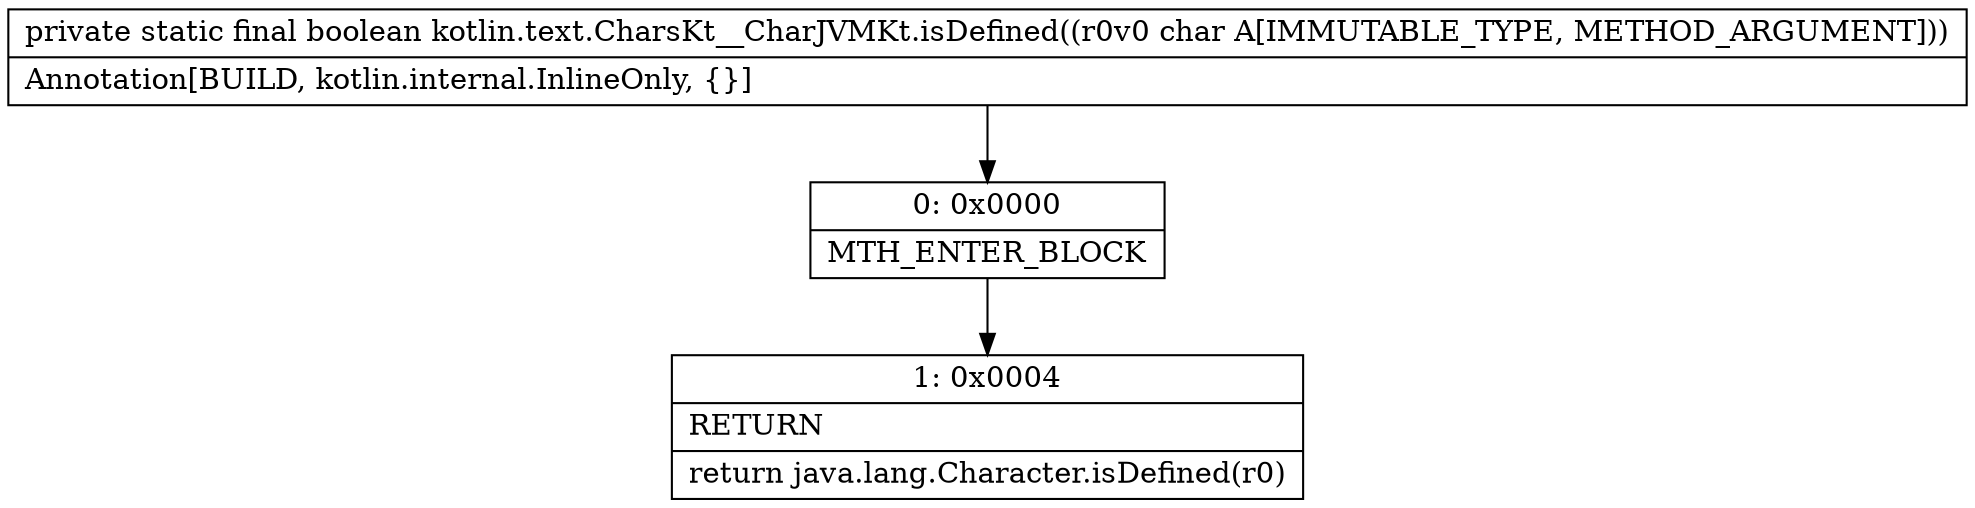 digraph "CFG forkotlin.text.CharsKt__CharJVMKt.isDefined(C)Z" {
Node_0 [shape=record,label="{0\:\ 0x0000|MTH_ENTER_BLOCK\l}"];
Node_1 [shape=record,label="{1\:\ 0x0004|RETURN\l|return java.lang.Character.isDefined(r0)\l}"];
MethodNode[shape=record,label="{private static final boolean kotlin.text.CharsKt__CharJVMKt.isDefined((r0v0 char A[IMMUTABLE_TYPE, METHOD_ARGUMENT]))  | Annotation[BUILD, kotlin.internal.InlineOnly, \{\}]\l}"];
MethodNode -> Node_0;
Node_0 -> Node_1;
}

